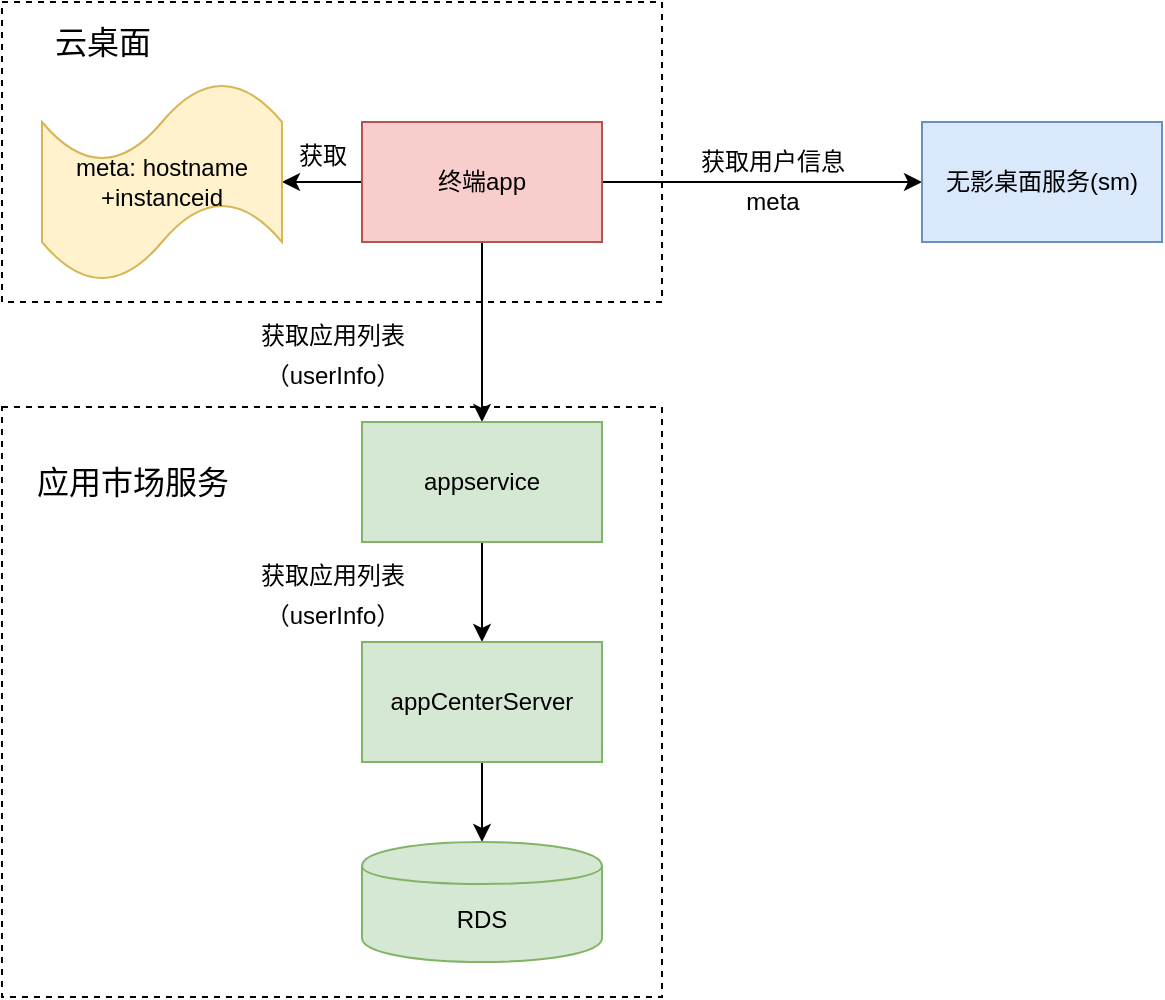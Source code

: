 <mxfile version="14.6.13" type="github">
  <diagram id="_BGO3kCnHvh-opXhYRSR" name="Page-1">
    <mxGraphModel dx="1909" dy="627" grid="1" gridSize="10" guides="1" tooltips="1" connect="1" arrows="1" fold="1" page="1" pageScale="1" pageWidth="827" pageHeight="1169" math="0" shadow="0">
      <root>
        <mxCell id="0" />
        <mxCell id="1" parent="0" />
        <mxCell id="OK57nTrorDAZtAI-0ME9-33" value="" style="rounded=0;whiteSpace=wrap;html=1;dashed=1;" vertex="1" parent="1">
          <mxGeometry x="-60" y="342.5" width="330" height="295" as="geometry" />
        </mxCell>
        <mxCell id="OK57nTrorDAZtAI-0ME9-13" value="" style="rounded=0;whiteSpace=wrap;html=1;dashed=1;" vertex="1" parent="1">
          <mxGeometry x="-60" y="140" width="330" height="150" as="geometry" />
        </mxCell>
        <mxCell id="OK57nTrorDAZtAI-0ME9-12" value="" style="edgeStyle=orthogonalEdgeStyle;rounded=0;orthogonalLoop=1;jettySize=auto;html=1;" edge="1" parent="1" source="OK57nTrorDAZtAI-0ME9-4" target="OK57nTrorDAZtAI-0ME9-11">
          <mxGeometry relative="1" as="geometry" />
        </mxCell>
        <mxCell id="OK57nTrorDAZtAI-0ME9-46" value="" style="edgeStyle=orthogonalEdgeStyle;rounded=0;orthogonalLoop=1;jettySize=auto;html=1;fontSize=16;" edge="1" parent="1" source="OK57nTrorDAZtAI-0ME9-4">
          <mxGeometry relative="1" as="geometry">
            <mxPoint x="400" y="230" as="targetPoint" />
          </mxGeometry>
        </mxCell>
        <mxCell id="OK57nTrorDAZtAI-0ME9-50" value="" style="edgeStyle=orthogonalEdgeStyle;rounded=0;orthogonalLoop=1;jettySize=auto;html=1;fontSize=12;" edge="1" parent="1" source="OK57nTrorDAZtAI-0ME9-4" target="OK57nTrorDAZtAI-0ME9-6">
          <mxGeometry relative="1" as="geometry" />
        </mxCell>
        <mxCell id="OK57nTrorDAZtAI-0ME9-4" value="终端app" style="rounded=0;whiteSpace=wrap;html=1;fillColor=#f8cecc;strokeColor=#b85450;" vertex="1" parent="1">
          <mxGeometry x="120" y="200" width="120" height="60" as="geometry" />
        </mxCell>
        <mxCell id="OK57nTrorDAZtAI-0ME9-6" value="meta: hostname&lt;br&gt;+instanceid" style="shape=tape;whiteSpace=wrap;html=1;fillColor=#fff2cc;strokeColor=#d6b656;" vertex="1" parent="1">
          <mxGeometry x="-40" y="180" width="120" height="100" as="geometry" />
        </mxCell>
        <mxCell id="OK57nTrorDAZtAI-0ME9-9" value="无影桌面服务(sm)" style="whiteSpace=wrap;html=1;rounded=0;fillColor=#dae8fc;strokeColor=#6c8ebf;" vertex="1" parent="1">
          <mxGeometry x="400" y="200" width="120" height="60" as="geometry" />
        </mxCell>
        <mxCell id="OK57nTrorDAZtAI-0ME9-21" value="" style="edgeStyle=orthogonalEdgeStyle;rounded=0;orthogonalLoop=1;jettySize=auto;html=1;fontSize=16;" edge="1" parent="1" source="OK57nTrorDAZtAI-0ME9-11" target="OK57nTrorDAZtAI-0ME9-20">
          <mxGeometry relative="1" as="geometry" />
        </mxCell>
        <mxCell id="OK57nTrorDAZtAI-0ME9-11" value="appservice" style="rounded=0;whiteSpace=wrap;html=1;fillColor=#d5e8d4;strokeColor=#82b366;" vertex="1" parent="1">
          <mxGeometry x="120" y="350" width="120" height="60" as="geometry" />
        </mxCell>
        <mxCell id="OK57nTrorDAZtAI-0ME9-14" value="云桌面" style="text;html=1;align=center;verticalAlign=middle;resizable=0;points=[];autosize=1;strokeColor=none;fontSize=16;" vertex="1" parent="1">
          <mxGeometry x="-40" y="150" width="60" height="20" as="geometry" />
        </mxCell>
        <mxCell id="OK57nTrorDAZtAI-0ME9-15" value="&lt;span style=&quot;font-size: 12px&quot;&gt;获取应用列表&lt;br&gt;（userInfo）&lt;/span&gt;" style="text;html=1;align=center;verticalAlign=middle;resizable=0;points=[];autosize=1;strokeColor=none;fontSize=16;" vertex="1" parent="1">
          <mxGeometry x="60" y="290" width="90" height="50" as="geometry" />
        </mxCell>
        <mxCell id="OK57nTrorDAZtAI-0ME9-24" value="" style="edgeStyle=orthogonalEdgeStyle;rounded=0;orthogonalLoop=1;jettySize=auto;html=1;fontSize=16;" edge="1" parent="1" source="OK57nTrorDAZtAI-0ME9-20" target="OK57nTrorDAZtAI-0ME9-23">
          <mxGeometry relative="1" as="geometry" />
        </mxCell>
        <mxCell id="OK57nTrorDAZtAI-0ME9-20" value="appCenterServer" style="rounded=0;whiteSpace=wrap;html=1;fillColor=#d5e8d4;strokeColor=#82b366;" vertex="1" parent="1">
          <mxGeometry x="120" y="460" width="120" height="60" as="geometry" />
        </mxCell>
        <mxCell id="OK57nTrorDAZtAI-0ME9-22" value="&lt;span style=&quot;font-size: 12px&quot;&gt;获取&lt;/span&gt;" style="text;html=1;align=center;verticalAlign=middle;resizable=0;points=[];autosize=1;strokeColor=none;fontSize=16;" vertex="1" parent="1">
          <mxGeometry x="80" y="200" width="40" height="30" as="geometry" />
        </mxCell>
        <mxCell id="OK57nTrorDAZtAI-0ME9-23" value="RDS" style="shape=cylinder;whiteSpace=wrap;html=1;boundedLbl=1;backgroundOutline=1;rounded=0;strokeColor=#82b366;fillColor=#d5e8d4;" vertex="1" parent="1">
          <mxGeometry x="120" y="560" width="120" height="60" as="geometry" />
        </mxCell>
        <mxCell id="OK57nTrorDAZtAI-0ME9-31" value="&lt;span style=&quot;font-size: 12px&quot;&gt;获取应用列表&lt;br&gt;（userInfo）&lt;/span&gt;" style="text;html=1;align=center;verticalAlign=middle;resizable=0;points=[];autosize=1;strokeColor=none;fontSize=16;" vertex="1" parent="1">
          <mxGeometry x="60" y="410" width="90" height="50" as="geometry" />
        </mxCell>
        <mxCell id="OK57nTrorDAZtAI-0ME9-34" value="应用市场服务" style="text;html=1;align=center;verticalAlign=middle;resizable=0;points=[];autosize=1;strokeColor=none;fontSize=16;" vertex="1" parent="1">
          <mxGeometry x="-50" y="370" width="110" height="20" as="geometry" />
        </mxCell>
        <mxCell id="OK57nTrorDAZtAI-0ME9-48" value="获取用户信息" style="text;html=1;align=center;verticalAlign=middle;resizable=0;points=[];autosize=1;strokeColor=none;fontSize=12;" vertex="1" parent="1">
          <mxGeometry x="280" y="210" width="90" height="20" as="geometry" />
        </mxCell>
        <mxCell id="OK57nTrorDAZtAI-0ME9-49" value="meta" style="text;html=1;align=center;verticalAlign=middle;resizable=0;points=[];autosize=1;strokeColor=none;fontSize=12;" vertex="1" parent="1">
          <mxGeometry x="305" y="230" width="40" height="20" as="geometry" />
        </mxCell>
      </root>
    </mxGraphModel>
  </diagram>
</mxfile>
